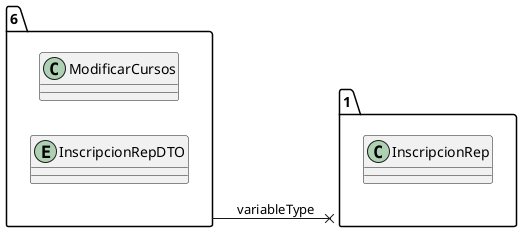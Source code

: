 @startuml 
allow_mixing
left to right direction
package "6"{
class ModificarCursos
entity InscripcionRepDTO

}
package "1"{
class InscripcionRep

}
"6" --x "1":variableType
@enduml